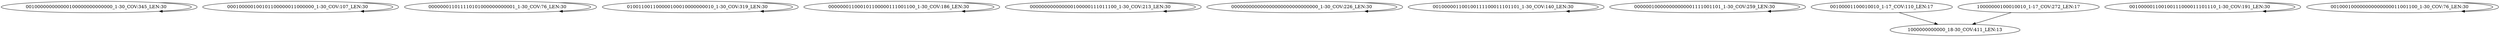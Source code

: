 digraph G {
    "001000000000000100000000000000_1-30_COV:345_LEN:30" -> "001000000000000100000000000000_1-30_COV:345_LEN:30";
    "000100000100101100000011000000_1-30_COV:107_LEN:30" -> "000100000100101100000011000000_1-30_COV:107_LEN:30";
    "000000011011110101000000000001_1-30_COV:76_LEN:30" -> "000000011011110101000000000001_1-30_COV:76_LEN:30";
    "010011001100000100010000000010_1-30_COV:319_LEN:30" -> "010011001100000100010000000010_1-30_COV:319_LEN:30";
    "000000011000101100000111001100_1-30_COV:186_LEN:30" -> "000000011000101100000111001100_1-30_COV:186_LEN:30";
    "000000000000000100000111011100_1-30_COV:213_LEN:30" -> "000000000000000100000111011100_1-30_COV:213_LEN:30";
    "000000000000000000000000000000_1-30_COV:226_LEN:30" -> "000000000000000000000000000000_1-30_COV:226_LEN:30";
    "001000001100100111100011101101_1-30_COV:140_LEN:30" -> "001000001100100111100011101101_1-30_COV:140_LEN:30";
    "000000100000000000001111001101_1-30_COV:259_LEN:30" -> "000000100000000000001111001101_1-30_COV:259_LEN:30";
    "00100001100010010_1-17_COV:110_LEN:17" -> "1000000000000_18-30_COV:411_LEN:13";
    "001000001100100111000011101110_1-30_COV:191_LEN:30" -> "001000001100100111000011101110_1-30_COV:191_LEN:30";
    "001000100000000000000011001100_1-30_COV:76_LEN:30" -> "001000100000000000000011001100_1-30_COV:76_LEN:30";
    "10000000100010010_1-17_COV:272_LEN:17" -> "1000000000000_18-30_COV:411_LEN:13";
}
